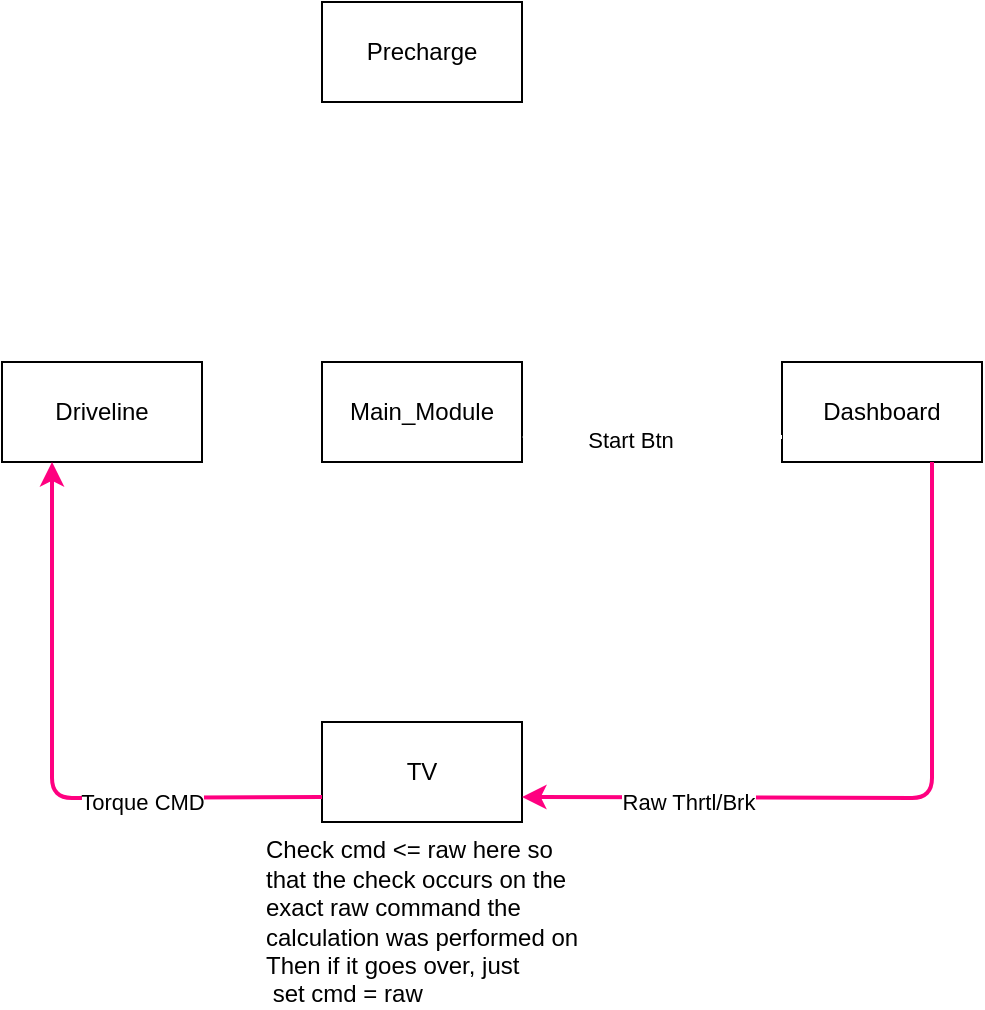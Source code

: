 <mxfile>
    <diagram id="FPN5OSCL27jijst2Dlj3" name="Page-1">
        <mxGraphModel dx="27" dy="593" grid="1" gridSize="10" guides="1" tooltips="1" connect="1" arrows="1" fold="1" page="1" pageScale="1" pageWidth="850" pageHeight="1100" math="0" shadow="0">
            <root>
                <mxCell id="0"/>
                <mxCell id="1" parent="0"/>
                <mxCell id="4" value="Main_Module" style="rounded=0;whiteSpace=wrap;html=1;" vertex="1" parent="1">
                    <mxGeometry x="270" y="260" width="100" height="50" as="geometry"/>
                </mxCell>
                <mxCell id="5" value="TV" style="rounded=0;whiteSpace=wrap;html=1;" vertex="1" parent="1">
                    <mxGeometry x="270" y="440" width="100" height="50" as="geometry"/>
                </mxCell>
                <mxCell id="6" value="Driveline" style="rounded=0;whiteSpace=wrap;html=1;" vertex="1" parent="1">
                    <mxGeometry x="110" y="260" width="100" height="50" as="geometry"/>
                </mxCell>
                <mxCell id="7" value="Precharge" style="rounded=0;whiteSpace=wrap;html=1;" vertex="1" parent="1">
                    <mxGeometry x="270" y="80" width="100" height="50" as="geometry"/>
                </mxCell>
                <mxCell id="8" value="Dashboard" style="rounded=0;whiteSpace=wrap;html=1;" vertex="1" parent="1">
                    <mxGeometry x="500" y="260" width="100" height="50" as="geometry"/>
                </mxCell>
                <mxCell id="9" value="" style="endArrow=classic;html=1;fillColor=#d80073;strokeColor=#FF0080;strokeWidth=2;exitX=0.75;exitY=1;exitDx=0;exitDy=0;entryX=1;entryY=0.75;entryDx=0;entryDy=0;" edge="1" parent="1" source="8" target="5">
                    <mxGeometry width="50" height="50" relative="1" as="geometry">
                        <mxPoint x="510" y="410" as="sourcePoint"/>
                        <mxPoint x="570" y="470" as="targetPoint"/>
                        <Array as="points">
                            <mxPoint x="575" y="478"/>
                        </Array>
                    </mxGeometry>
                </mxCell>
                <mxCell id="10" value="Raw Thrtl/Brk" style="edgeLabel;html=1;align=center;verticalAlign=middle;resizable=0;points=[];" vertex="1" connectable="0" parent="9">
                    <mxGeometry x="0.555" y="2" relative="1" as="geometry">
                        <mxPoint as="offset"/>
                    </mxGeometry>
                </mxCell>
                <mxCell id="11" value="" style="endArrow=classic;html=1;strokeColor=#FF0080;strokeWidth=2;exitX=0;exitY=0.75;exitDx=0;exitDy=0;entryX=0.25;entryY=1;entryDx=0;entryDy=0;" edge="1" parent="1" source="5" target="6">
                    <mxGeometry width="50" height="50" relative="1" as="geometry">
                        <mxPoint x="350" y="440" as="sourcePoint"/>
                        <mxPoint x="400" y="390" as="targetPoint"/>
                        <Array as="points">
                            <mxPoint x="135" y="478"/>
                        </Array>
                    </mxGeometry>
                </mxCell>
                <mxCell id="12" value="Torque CMD" style="edgeLabel;html=1;align=center;verticalAlign=middle;resizable=0;points=[];" vertex="1" connectable="0" parent="11">
                    <mxGeometry x="-0.401" y="2" relative="1" as="geometry">
                        <mxPoint as="offset"/>
                    </mxGeometry>
                </mxCell>
                <mxCell id="13" value="" style="endArrow=classic;html=1;strokeColor=#FFFFFF;strokeWidth=2;entryX=1;entryY=0.75;entryDx=0;entryDy=0;exitX=0;exitY=0.75;exitDx=0;exitDy=0;" edge="1" parent="1" source="8" target="4">
                    <mxGeometry width="50" height="50" relative="1" as="geometry">
                        <mxPoint x="440" y="370" as="sourcePoint"/>
                        <mxPoint x="490" y="320" as="targetPoint"/>
                    </mxGeometry>
                </mxCell>
                <mxCell id="14" value="Start Btn&lt;br&gt;" style="edgeLabel;html=1;align=center;verticalAlign=middle;resizable=0;points=[];" vertex="1" connectable="0" parent="13">
                    <mxGeometry x="0.169" y="1" relative="1" as="geometry">
                        <mxPoint as="offset"/>
                    </mxGeometry>
                </mxCell>
                <mxCell id="15" value="Check cmd &amp;lt;= raw here so that the check occurs on the exact raw command the calculation was performed on&lt;br&gt;Then if it goes over, just&amp;nbsp; &amp;nbsp; &amp;nbsp; &amp;nbsp;set cmd = raw" style="text;html=1;strokeColor=none;fillColor=none;align=left;verticalAlign=middle;whiteSpace=wrap;rounded=0;" vertex="1" parent="1">
                    <mxGeometry x="240" y="500" width="160" height="80" as="geometry"/>
                </mxCell>
            </root>
        </mxGraphModel>
    </diagram>
</mxfile>